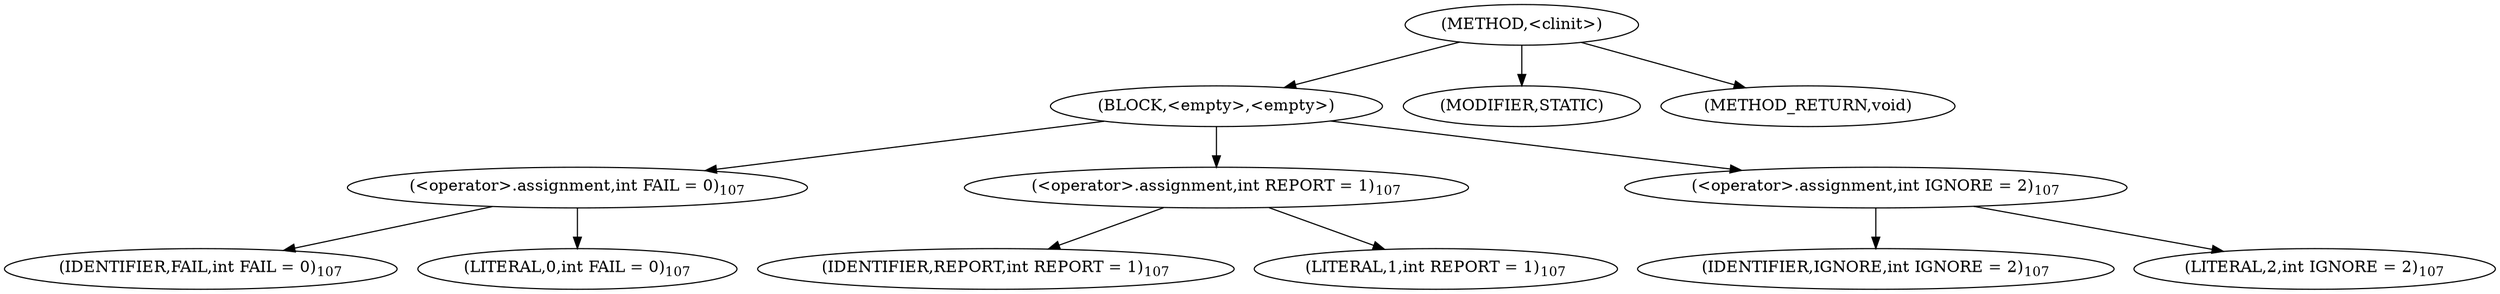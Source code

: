 digraph "&lt;clinit&gt;" {  
"162" [label = <(METHOD,&lt;clinit&gt;)> ]
"163" [label = <(BLOCK,&lt;empty&gt;,&lt;empty&gt;)> ]
"164" [label = <(&lt;operator&gt;.assignment,int FAIL = 0)<SUB>107</SUB>> ]
"165" [label = <(IDENTIFIER,FAIL,int FAIL = 0)<SUB>107</SUB>> ]
"166" [label = <(LITERAL,0,int FAIL = 0)<SUB>107</SUB>> ]
"167" [label = <(&lt;operator&gt;.assignment,int REPORT = 1)<SUB>107</SUB>> ]
"168" [label = <(IDENTIFIER,REPORT,int REPORT = 1)<SUB>107</SUB>> ]
"169" [label = <(LITERAL,1,int REPORT = 1)<SUB>107</SUB>> ]
"170" [label = <(&lt;operator&gt;.assignment,int IGNORE = 2)<SUB>107</SUB>> ]
"171" [label = <(IDENTIFIER,IGNORE,int IGNORE = 2)<SUB>107</SUB>> ]
"172" [label = <(LITERAL,2,int IGNORE = 2)<SUB>107</SUB>> ]
"173" [label = <(MODIFIER,STATIC)> ]
"174" [label = <(METHOD_RETURN,void)> ]
  "162" -> "163" 
  "162" -> "173" 
  "162" -> "174" 
  "163" -> "164" 
  "163" -> "167" 
  "163" -> "170" 
  "164" -> "165" 
  "164" -> "166" 
  "167" -> "168" 
  "167" -> "169" 
  "170" -> "171" 
  "170" -> "172" 
}
